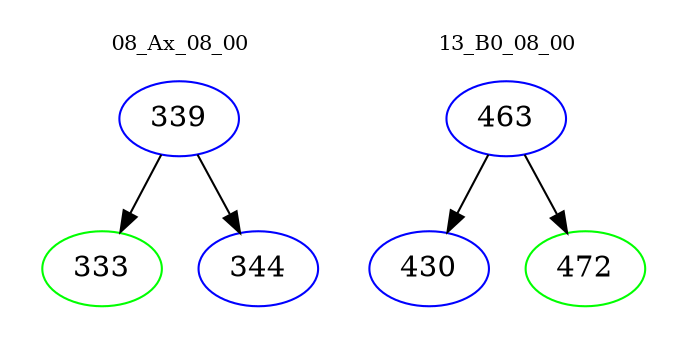 digraph{
subgraph cluster_0 {
color = white
label = "08_Ax_08_00";
fontsize=10;
T0_339 [label="339", color="blue"]
T0_339 -> T0_333 [color="black"]
T0_333 [label="333", color="green"]
T0_339 -> T0_344 [color="black"]
T0_344 [label="344", color="blue"]
}
subgraph cluster_1 {
color = white
label = "13_B0_08_00";
fontsize=10;
T1_463 [label="463", color="blue"]
T1_463 -> T1_430 [color="black"]
T1_430 [label="430", color="blue"]
T1_463 -> T1_472 [color="black"]
T1_472 [label="472", color="green"]
}
}
